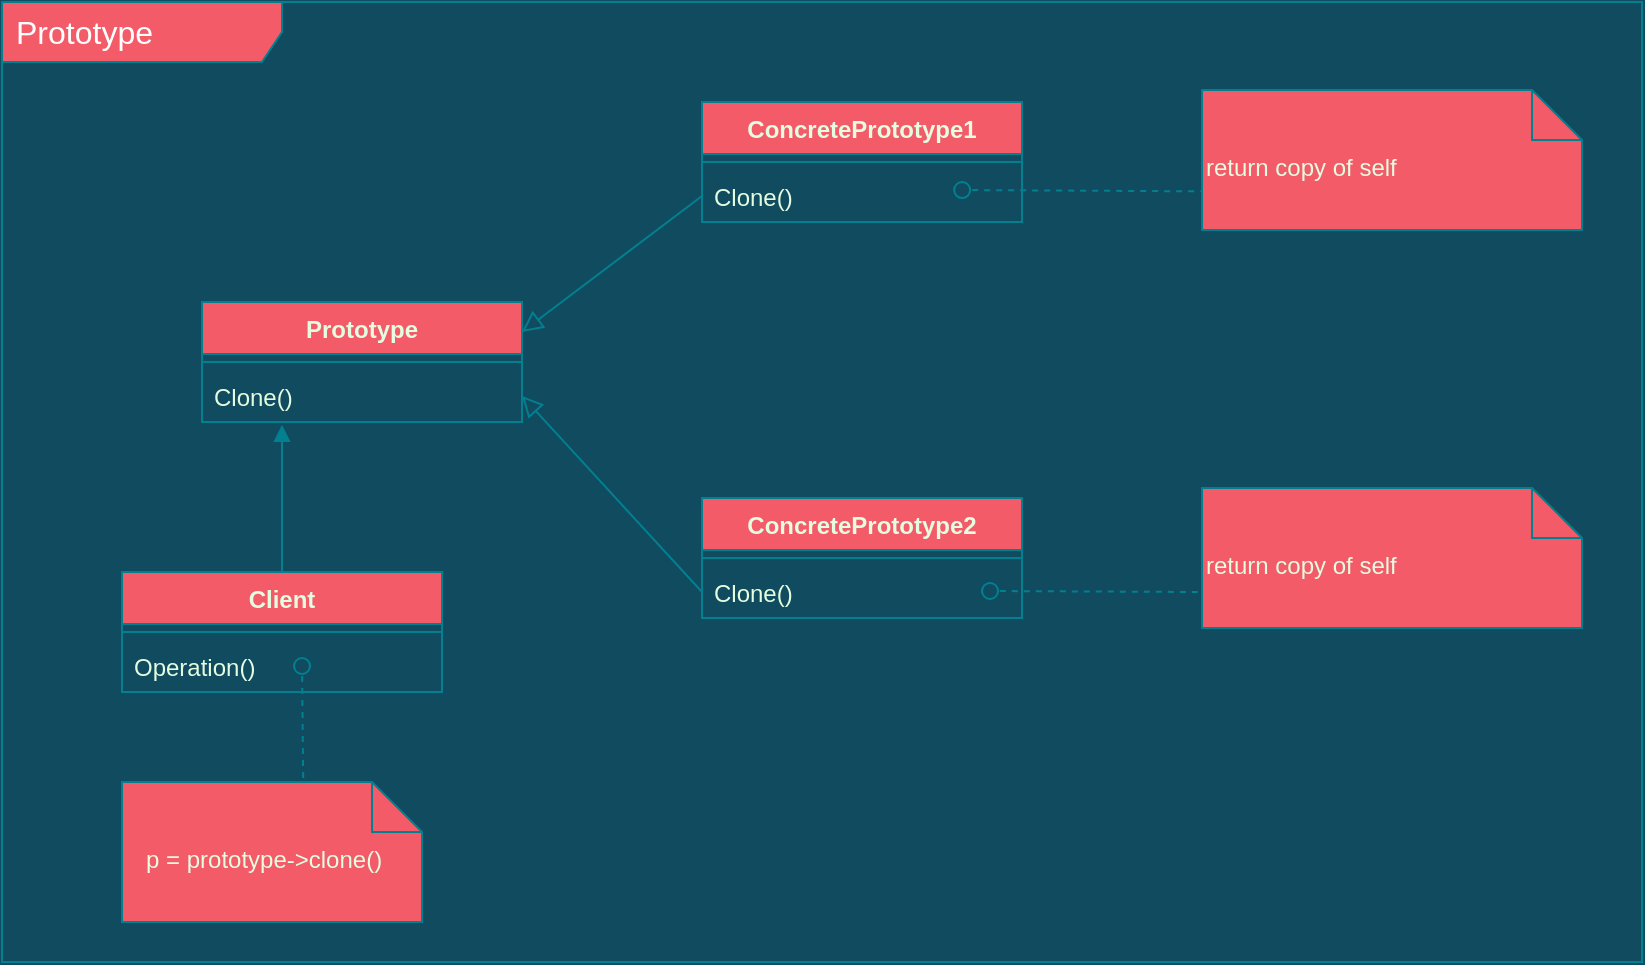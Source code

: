 <mxfile version="15.5.4" type="embed"><diagram id="F_gQ_7oDBF0sjKnGtIvj" name="Page-1"><mxGraphModel dx="1794" dy="1103" grid="1" gridSize="10" guides="1" tooltips="1" connect="1" arrows="1" fold="1" page="1" pageScale="1" pageWidth="827" pageHeight="1169" background="#114B5F" math="0" shadow="0"><root><mxCell id="0"/><mxCell id="1" parent="0"/><mxCell id="82" value="&lt;span style=&quot;font-size: 16px&quot;&gt;&lt;font color=&quot;#ffffff&quot;&gt;Prototype&lt;/font&gt;&lt;/span&gt;" style="shape=umlFrame;whiteSpace=wrap;html=1;width=140;height=30;boundedLbl=1;verticalAlign=middle;align=left;spacingLeft=5;fillColor=#F45B69;strokeColor=#028090;fontColor=#E4FDE1;" parent="1" vertex="1"><mxGeometry y="240" width="820" height="480" as="geometry"/></mxCell><mxCell id="110" value="ConcretePrototype1" style="swimlane;fontStyle=1;align=center;verticalAlign=top;childLayout=stackLayout;horizontal=1;startSize=26;horizontalStack=0;resizeParent=1;resizeParentMax=0;resizeLast=0;collapsible=1;marginBottom=0;fillColor=#F45B69;strokeColor=#028090;fontColor=#E4FDE1;" parent="1" vertex="1"><mxGeometry x="350" y="290" width="160" height="60" as="geometry"/></mxCell><mxCell id="111" value="" style="line;strokeWidth=1;fillColor=none;align=left;verticalAlign=middle;spacingTop=-1;spacingLeft=3;spacingRight=3;rotatable=0;labelPosition=right;points=[];portConstraint=eastwest;strokeColor=#028090;fontColor=#E4FDE1;labelBackgroundColor=#114B5F;" parent="110" vertex="1"><mxGeometry y="26" width="160" height="8" as="geometry"/></mxCell><mxCell id="126" value="Clone()" style="text;strokeColor=none;fillColor=none;align=left;verticalAlign=top;spacingLeft=4;spacingRight=4;overflow=hidden;rotatable=0;points=[[0,0.5],[1,0.5]];portConstraint=eastwest;fontColor=#E4FDE1;" vertex="1" parent="110"><mxGeometry y="34" width="160" height="26" as="geometry"/></mxCell><mxCell id="113" value="ConcretePrototype2" style="swimlane;fontStyle=1;align=center;verticalAlign=top;childLayout=stackLayout;horizontal=1;startSize=26;horizontalStack=0;resizeParent=1;resizeParentMax=0;resizeLast=0;collapsible=1;marginBottom=0;fillColor=#F45B69;strokeColor=#028090;fontColor=#E4FDE1;" parent="1" vertex="1"><mxGeometry x="350" y="488" width="160" height="60" as="geometry"/></mxCell><mxCell id="114" value="" style="line;strokeWidth=1;fillColor=none;align=left;verticalAlign=middle;spacingTop=-1;spacingLeft=3;spacingRight=3;rotatable=0;labelPosition=right;points=[];portConstraint=eastwest;strokeColor=#028090;fontColor=#E4FDE1;labelBackgroundColor=#114B5F;" parent="113" vertex="1"><mxGeometry y="26" width="160" height="8" as="geometry"/></mxCell><mxCell id="128" value="" style="endArrow=oval;dashed=1;endFill=0;endSize=8;html=1;rounded=0;exitX=-0.011;exitY=0.743;exitDx=0;exitDy=0;exitPerimeter=0;labelBackgroundColor=#114B5F;strokeColor=#028090;fontColor=#E4FDE1;" edge="1" parent="113" source="118"><mxGeometry width="160" relative="1" as="geometry"><mxPoint x="-16" y="46.5" as="sourcePoint"/><mxPoint x="144" y="46.5" as="targetPoint"/></mxGeometry></mxCell><mxCell id="115" value="Clone()" style="text;strokeColor=none;fillColor=none;align=left;verticalAlign=top;spacingLeft=4;spacingRight=4;overflow=hidden;rotatable=0;points=[[0,0.5],[1,0.5]];portConstraint=eastwest;fontColor=#E4FDE1;" parent="113" vertex="1"><mxGeometry y="34" width="160" height="26" as="geometry"/></mxCell><mxCell id="118" value="return copy of self" style="shape=note2;boundedLbl=1;whiteSpace=wrap;html=1;size=25;verticalAlign=top;align=left;rounded=0;sketch=0;fontColor=#E4FDE1;strokeColor=#028090;fillColor=#F45B69;" parent="1" vertex="1"><mxGeometry x="600" y="483" width="190" height="70" as="geometry"/></mxCell><mxCell id="129" value="" style="endArrow=oval;dashed=1;endFill=0;endSize=8;html=1;rounded=0;exitX=0.011;exitY=0.724;exitDx=0;exitDy=0;exitPerimeter=0;entryX=0.813;entryY=0.385;entryDx=0;entryDy=0;entryPerimeter=0;labelBackgroundColor=#114B5F;strokeColor=#028090;fontColor=#E4FDE1;" edge="1" parent="1" source="133" target="126"><mxGeometry width="160" relative="1" as="geometry"><mxPoint x="595.3" y="361" as="sourcePoint"/><mxPoint x="504" y="544.5" as="targetPoint"/></mxGeometry></mxCell><mxCell id="133" value="return copy of self" style="shape=note2;boundedLbl=1;whiteSpace=wrap;html=1;size=25;verticalAlign=top;align=left;rounded=0;sketch=0;fontColor=#E4FDE1;strokeColor=#028090;fillColor=#F45B69;" vertex="1" parent="1"><mxGeometry x="600" y="284" width="190" height="70" as="geometry"/></mxCell><mxCell id="145" value="Prototype" style="swimlane;fontStyle=1;align=center;verticalAlign=top;childLayout=stackLayout;horizontal=1;startSize=26;horizontalStack=0;resizeParent=1;resizeParentMax=0;resizeLast=0;collapsible=1;marginBottom=0;fillColor=#F45B69;strokeColor=#028090;fontColor=#E4FDE1;" vertex="1" parent="1"><mxGeometry x="100" y="390" width="160" height="60" as="geometry"/></mxCell><mxCell id="146" value="" style="line;strokeWidth=1;fillColor=none;align=left;verticalAlign=middle;spacingTop=-1;spacingLeft=3;spacingRight=3;rotatable=0;labelPosition=right;points=[];portConstraint=eastwest;strokeColor=#028090;fontColor=#E4FDE1;labelBackgroundColor=#114B5F;" vertex="1" parent="145"><mxGeometry y="26" width="160" height="8" as="geometry"/></mxCell><mxCell id="147" value="Clone()" style="text;strokeColor=none;fillColor=none;align=left;verticalAlign=top;spacingLeft=4;spacingRight=4;overflow=hidden;rotatable=0;points=[[0,0.5],[1,0.5]];portConstraint=eastwest;fontColor=#E4FDE1;" vertex="1" parent="145"><mxGeometry y="34" width="160" height="26" as="geometry"/></mxCell><mxCell id="148" value="Client" style="swimlane;fontStyle=1;align=center;verticalAlign=top;childLayout=stackLayout;horizontal=1;startSize=26;horizontalStack=0;resizeParent=1;resizeParentMax=0;resizeLast=0;collapsible=1;marginBottom=0;fillColor=#F45B69;strokeColor=#028090;fontColor=#E4FDE1;" vertex="1" parent="1"><mxGeometry x="60" y="525" width="160" height="60" as="geometry"/></mxCell><mxCell id="149" value="" style="line;strokeWidth=1;fillColor=none;align=left;verticalAlign=middle;spacingTop=-1;spacingLeft=3;spacingRight=3;rotatable=0;labelPosition=right;points=[];portConstraint=eastwest;strokeColor=#028090;fontColor=#E4FDE1;labelBackgroundColor=#114B5F;" vertex="1" parent="148"><mxGeometry y="26" width="160" height="8" as="geometry"/></mxCell><mxCell id="150" value="Operation()" style="text;strokeColor=none;fillColor=none;align=left;verticalAlign=top;spacingLeft=4;spacingRight=4;overflow=hidden;rotatable=0;points=[[0,0.5],[1,0.5]];portConstraint=eastwest;fontColor=#E4FDE1;" vertex="1" parent="148"><mxGeometry y="34" width="160" height="26" as="geometry"/></mxCell><mxCell id="151" value="&amp;nbsp; &amp;nbsp;p = prototype-&amp;gt;clone()" style="shape=note2;boundedLbl=1;whiteSpace=wrap;html=1;size=25;verticalAlign=top;align=left;rounded=0;sketch=0;fontColor=#E4FDE1;strokeColor=#028090;fillColor=#F45B69;" vertex="1" parent="1"><mxGeometry x="60" y="630" width="150" height="70" as="geometry"/></mxCell><mxCell id="152" value="" style="endArrow=oval;dashed=1;endFill=0;endSize=8;html=1;rounded=0;labelBackgroundColor=#114B5F;strokeColor=#028090;fontColor=#E4FDE1;exitX=0.604;exitY=-0.029;exitDx=0;exitDy=0;exitPerimeter=0;" edge="1" parent="1" source="151"><mxGeometry width="160" relative="1" as="geometry"><mxPoint x="140" y="640" as="sourcePoint"/><mxPoint x="150" y="572" as="targetPoint"/></mxGeometry></mxCell><mxCell id="153" value="" style="html=1;verticalAlign=bottom;labelBackgroundColor=none;endArrow=block;endFill=1;rounded=1;sketch=0;fontColor=#E4FDE1;strokeColor=#028090;fillColor=#F45B69;curved=0;exitX=0.5;exitY=0;exitDx=0;exitDy=0;entryX=0.25;entryY=1.051;entryDx=0;entryDy=0;entryPerimeter=0;" edge="1" parent="1" source="148" target="147"><mxGeometry width="160" relative="1" as="geometry"><mxPoint x="110" y="500" as="sourcePoint"/><mxPoint x="270" y="500" as="targetPoint"/></mxGeometry></mxCell><mxCell id="154" value="" style="endArrow=block;html=1;rounded=0;align=center;verticalAlign=bottom;endFill=0;labelBackgroundColor=none;endSize=8;sketch=0;fontColor=#E4FDE1;strokeColor=#028090;fillColor=#F45B69;curved=0;exitX=0;exitY=0.5;exitDx=0;exitDy=0;entryX=1;entryY=0.25;entryDx=0;entryDy=0;" edge="1" parent="1" source="126" target="145"><mxGeometry relative="1" as="geometry"><mxPoint x="330" y="390" as="sourcePoint"/><mxPoint x="490" y="390" as="targetPoint"/></mxGeometry></mxCell><mxCell id="156" value="" style="endArrow=block;html=1;rounded=0;align=center;verticalAlign=bottom;endFill=0;labelBackgroundColor=none;endSize=8;sketch=0;fontColor=#E4FDE1;strokeColor=#028090;fillColor=#F45B69;curved=0;exitX=0;exitY=0.5;exitDx=0;exitDy=0;entryX=1;entryY=0.5;entryDx=0;entryDy=0;" edge="1" parent="1" source="115" target="147"><mxGeometry relative="1" as="geometry"><mxPoint x="340" y="400" as="sourcePoint"/><mxPoint x="500" y="400" as="targetPoint"/></mxGeometry></mxCell></root></mxGraphModel></diagram></mxfile>
